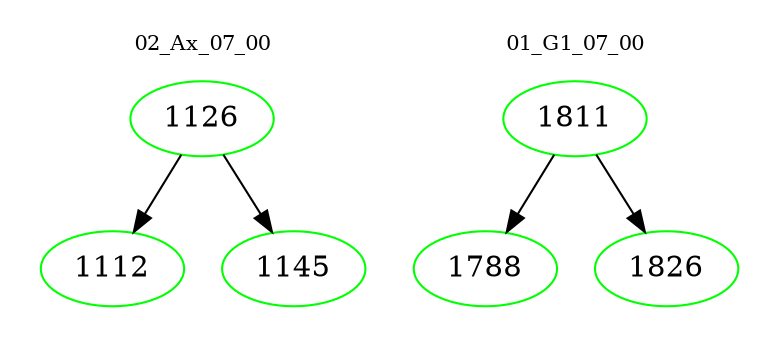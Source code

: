digraph{
subgraph cluster_0 {
color = white
label = "02_Ax_07_00";
fontsize=10;
T0_1126 [label="1126", color="green"]
T0_1126 -> T0_1112 [color="black"]
T0_1112 [label="1112", color="green"]
T0_1126 -> T0_1145 [color="black"]
T0_1145 [label="1145", color="green"]
}
subgraph cluster_1 {
color = white
label = "01_G1_07_00";
fontsize=10;
T1_1811 [label="1811", color="green"]
T1_1811 -> T1_1788 [color="black"]
T1_1788 [label="1788", color="green"]
T1_1811 -> T1_1826 [color="black"]
T1_1826 [label="1826", color="green"]
}
}
